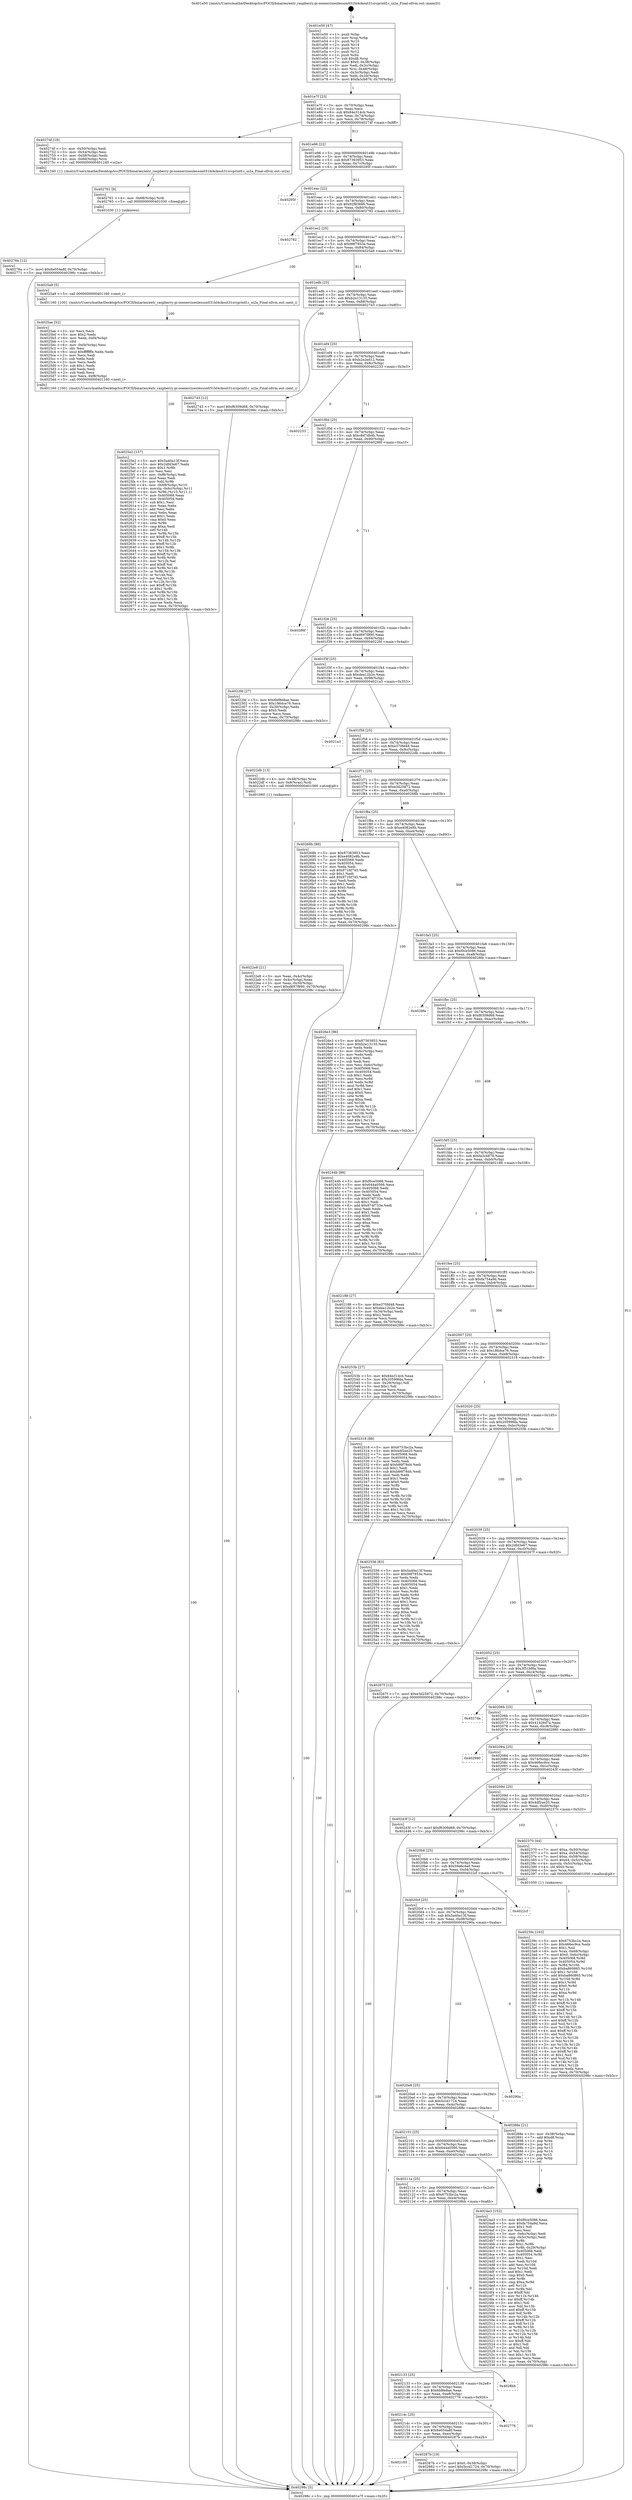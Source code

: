 digraph "0x401e50" {
  label = "0x401e50 (/mnt/c/Users/mathe/Desktop/tcc/POCII/binaries/extr_raspberry-pi-osexerciseslesson031bl4ckout31srcprintf.c_ui2a_Final-ollvm.out::main(0))"
  labelloc = "t"
  node[shape=record]

  Entry [label="",width=0.3,height=0.3,shape=circle,fillcolor=black,style=filled]
  "0x401e7f" [label="{
     0x401e7f [23]\l
     | [instrs]\l
     &nbsp;&nbsp;0x401e7f \<+3\>: mov -0x70(%rbp),%eax\l
     &nbsp;&nbsp;0x401e82 \<+2\>: mov %eax,%ecx\l
     &nbsp;&nbsp;0x401e84 \<+6\>: sub $0x84e314cb,%ecx\l
     &nbsp;&nbsp;0x401e8a \<+3\>: mov %eax,-0x74(%rbp)\l
     &nbsp;&nbsp;0x401e8d \<+3\>: mov %ecx,-0x78(%rbp)\l
     &nbsp;&nbsp;0x401e90 \<+6\>: je 000000000040274f \<main+0x8ff\>\l
  }"]
  "0x40274f" [label="{
     0x40274f [18]\l
     | [instrs]\l
     &nbsp;&nbsp;0x40274f \<+3\>: mov -0x50(%rbp),%edi\l
     &nbsp;&nbsp;0x402752 \<+3\>: mov -0x54(%rbp),%esi\l
     &nbsp;&nbsp;0x402755 \<+3\>: mov -0x58(%rbp),%edx\l
     &nbsp;&nbsp;0x402758 \<+4\>: mov -0x68(%rbp),%rcx\l
     &nbsp;&nbsp;0x40275c \<+5\>: call 0000000000401240 \<ui2a\>\l
     | [calls]\l
     &nbsp;&nbsp;0x401240 \{1\} (/mnt/c/Users/mathe/Desktop/tcc/POCII/binaries/extr_raspberry-pi-osexerciseslesson031bl4ckout31srcprintf.c_ui2a_Final-ollvm.out::ui2a)\l
  }"]
  "0x401e96" [label="{
     0x401e96 [22]\l
     | [instrs]\l
     &nbsp;&nbsp;0x401e96 \<+5\>: jmp 0000000000401e9b \<main+0x4b\>\l
     &nbsp;&nbsp;0x401e9b \<+3\>: mov -0x74(%rbp),%eax\l
     &nbsp;&nbsp;0x401e9e \<+5\>: sub $0x87363953,%eax\l
     &nbsp;&nbsp;0x401ea3 \<+3\>: mov %eax,-0x7c(%rbp)\l
     &nbsp;&nbsp;0x401ea6 \<+6\>: je 000000000040295f \<main+0xb0f\>\l
  }"]
  Exit [label="",width=0.3,height=0.3,shape=circle,fillcolor=black,style=filled,peripheries=2]
  "0x40295f" [label="{
     0x40295f\l
  }", style=dashed]
  "0x401eac" [label="{
     0x401eac [22]\l
     | [instrs]\l
     &nbsp;&nbsp;0x401eac \<+5\>: jmp 0000000000401eb1 \<main+0x61\>\l
     &nbsp;&nbsp;0x401eb1 \<+3\>: mov -0x74(%rbp),%eax\l
     &nbsp;&nbsp;0x401eb4 \<+5\>: sub $0x92f83666,%eax\l
     &nbsp;&nbsp;0x401eb9 \<+3\>: mov %eax,-0x80(%rbp)\l
     &nbsp;&nbsp;0x401ebc \<+6\>: je 0000000000402782 \<main+0x932\>\l
  }"]
  "0x402165" [label="{
     0x402165\l
  }", style=dashed]
  "0x402782" [label="{
     0x402782\l
  }", style=dashed]
  "0x401ec2" [label="{
     0x401ec2 [25]\l
     | [instrs]\l
     &nbsp;&nbsp;0x401ec2 \<+5\>: jmp 0000000000401ec7 \<main+0x77\>\l
     &nbsp;&nbsp;0x401ec7 \<+3\>: mov -0x74(%rbp),%eax\l
     &nbsp;&nbsp;0x401eca \<+5\>: sub $0x98f7853e,%eax\l
     &nbsp;&nbsp;0x401ecf \<+6\>: mov %eax,-0x84(%rbp)\l
     &nbsp;&nbsp;0x401ed5 \<+6\>: je 00000000004025a9 \<main+0x759\>\l
  }"]
  "0x40287b" [label="{
     0x40287b [19]\l
     | [instrs]\l
     &nbsp;&nbsp;0x40287b \<+7\>: movl $0x0,-0x38(%rbp)\l
     &nbsp;&nbsp;0x402882 \<+7\>: movl $0x5ccd1724,-0x70(%rbp)\l
     &nbsp;&nbsp;0x402889 \<+5\>: jmp 000000000040298c \<main+0xb3c\>\l
  }"]
  "0x4025a9" [label="{
     0x4025a9 [5]\l
     | [instrs]\l
     &nbsp;&nbsp;0x4025a9 \<+5\>: call 0000000000401160 \<next_i\>\l
     | [calls]\l
     &nbsp;&nbsp;0x401160 \{100\} (/mnt/c/Users/mathe/Desktop/tcc/POCII/binaries/extr_raspberry-pi-osexerciseslesson031bl4ckout31srcprintf.c_ui2a_Final-ollvm.out::next_i)\l
  }"]
  "0x401edb" [label="{
     0x401edb [25]\l
     | [instrs]\l
     &nbsp;&nbsp;0x401edb \<+5\>: jmp 0000000000401ee0 \<main+0x90\>\l
     &nbsp;&nbsp;0x401ee0 \<+3\>: mov -0x74(%rbp),%eax\l
     &nbsp;&nbsp;0x401ee3 \<+5\>: sub $0xb2e13135,%eax\l
     &nbsp;&nbsp;0x401ee8 \<+6\>: mov %eax,-0x88(%rbp)\l
     &nbsp;&nbsp;0x401eee \<+6\>: je 0000000000402743 \<main+0x8f3\>\l
  }"]
  "0x40214c" [label="{
     0x40214c [25]\l
     | [instrs]\l
     &nbsp;&nbsp;0x40214c \<+5\>: jmp 0000000000402151 \<main+0x301\>\l
     &nbsp;&nbsp;0x402151 \<+3\>: mov -0x74(%rbp),%eax\l
     &nbsp;&nbsp;0x402154 \<+5\>: sub $0x6e054a8f,%eax\l
     &nbsp;&nbsp;0x402159 \<+6\>: mov %eax,-0xec(%rbp)\l
     &nbsp;&nbsp;0x40215f \<+6\>: je 000000000040287b \<main+0xa2b\>\l
  }"]
  "0x402743" [label="{
     0x402743 [12]\l
     | [instrs]\l
     &nbsp;&nbsp;0x402743 \<+7\>: movl $0xf6309d68,-0x70(%rbp)\l
     &nbsp;&nbsp;0x40274a \<+5\>: jmp 000000000040298c \<main+0xb3c\>\l
  }"]
  "0x401ef4" [label="{
     0x401ef4 [25]\l
     | [instrs]\l
     &nbsp;&nbsp;0x401ef4 \<+5\>: jmp 0000000000401ef9 \<main+0xa9\>\l
     &nbsp;&nbsp;0x401ef9 \<+3\>: mov -0x74(%rbp),%eax\l
     &nbsp;&nbsp;0x401efc \<+5\>: sub $0xb2e2ed12,%eax\l
     &nbsp;&nbsp;0x401f01 \<+6\>: mov %eax,-0x8c(%rbp)\l
     &nbsp;&nbsp;0x401f07 \<+6\>: je 0000000000402233 \<main+0x3e3\>\l
  }"]
  "0x402776" [label="{
     0x402776\l
  }", style=dashed]
  "0x402233" [label="{
     0x402233\l
  }", style=dashed]
  "0x401f0d" [label="{
     0x401f0d [25]\l
     | [instrs]\l
     &nbsp;&nbsp;0x401f0d \<+5\>: jmp 0000000000401f12 \<main+0xc2\>\l
     &nbsp;&nbsp;0x401f12 \<+3\>: mov -0x74(%rbp),%eax\l
     &nbsp;&nbsp;0x401f15 \<+5\>: sub $0xc8d7db4b,%eax\l
     &nbsp;&nbsp;0x401f1a \<+6\>: mov %eax,-0x90(%rbp)\l
     &nbsp;&nbsp;0x401f20 \<+6\>: je 000000000040286f \<main+0xa1f\>\l
  }"]
  "0x402133" [label="{
     0x402133 [25]\l
     | [instrs]\l
     &nbsp;&nbsp;0x402133 \<+5\>: jmp 0000000000402138 \<main+0x2e8\>\l
     &nbsp;&nbsp;0x402138 \<+3\>: mov -0x74(%rbp),%eax\l
     &nbsp;&nbsp;0x40213b \<+5\>: sub $0x6bf8e8ae,%eax\l
     &nbsp;&nbsp;0x402140 \<+6\>: mov %eax,-0xe8(%rbp)\l
     &nbsp;&nbsp;0x402146 \<+6\>: je 0000000000402776 \<main+0x926\>\l
  }"]
  "0x40286f" [label="{
     0x40286f\l
  }", style=dashed]
  "0x401f26" [label="{
     0x401f26 [25]\l
     | [instrs]\l
     &nbsp;&nbsp;0x401f26 \<+5\>: jmp 0000000000401f2b \<main+0xdb\>\l
     &nbsp;&nbsp;0x401f2b \<+3\>: mov -0x74(%rbp),%eax\l
     &nbsp;&nbsp;0x401f2e \<+5\>: sub $0xd697f890,%eax\l
     &nbsp;&nbsp;0x401f33 \<+6\>: mov %eax,-0x94(%rbp)\l
     &nbsp;&nbsp;0x401f39 \<+6\>: je 00000000004022fd \<main+0x4ad\>\l
  }"]
  "0x4028bb" [label="{
     0x4028bb\l
  }", style=dashed]
  "0x4022fd" [label="{
     0x4022fd [27]\l
     | [instrs]\l
     &nbsp;&nbsp;0x4022fd \<+5\>: mov $0x6bf8e8ae,%eax\l
     &nbsp;&nbsp;0x402302 \<+5\>: mov $0x186dce76,%ecx\l
     &nbsp;&nbsp;0x402307 \<+3\>: mov -0x30(%rbp),%edx\l
     &nbsp;&nbsp;0x40230a \<+3\>: cmp $0x0,%edx\l
     &nbsp;&nbsp;0x40230d \<+3\>: cmove %ecx,%eax\l
     &nbsp;&nbsp;0x402310 \<+3\>: mov %eax,-0x70(%rbp)\l
     &nbsp;&nbsp;0x402313 \<+5\>: jmp 000000000040298c \<main+0xb3c\>\l
  }"]
  "0x401f3f" [label="{
     0x401f3f [25]\l
     | [instrs]\l
     &nbsp;&nbsp;0x401f3f \<+5\>: jmp 0000000000401f44 \<main+0xf4\>\l
     &nbsp;&nbsp;0x401f44 \<+3\>: mov -0x74(%rbp),%eax\l
     &nbsp;&nbsp;0x401f47 \<+5\>: sub $0xdea12b2e,%eax\l
     &nbsp;&nbsp;0x401f4c \<+6\>: mov %eax,-0x98(%rbp)\l
     &nbsp;&nbsp;0x401f52 \<+6\>: je 00000000004021a3 \<main+0x353\>\l
  }"]
  "0x40276a" [label="{
     0x40276a [12]\l
     | [instrs]\l
     &nbsp;&nbsp;0x40276a \<+7\>: movl $0x6e054a8f,-0x70(%rbp)\l
     &nbsp;&nbsp;0x402771 \<+5\>: jmp 000000000040298c \<main+0xb3c\>\l
  }"]
  "0x4021a3" [label="{
     0x4021a3\l
  }", style=dashed]
  "0x401f58" [label="{
     0x401f58 [25]\l
     | [instrs]\l
     &nbsp;&nbsp;0x401f58 \<+5\>: jmp 0000000000401f5d \<main+0x10d\>\l
     &nbsp;&nbsp;0x401f5d \<+3\>: mov -0x74(%rbp),%eax\l
     &nbsp;&nbsp;0x401f60 \<+5\>: sub $0xe370fd48,%eax\l
     &nbsp;&nbsp;0x401f65 \<+6\>: mov %eax,-0x9c(%rbp)\l
     &nbsp;&nbsp;0x401f6b \<+6\>: je 00000000004022db \<main+0x48b\>\l
  }"]
  "0x402761" [label="{
     0x402761 [9]\l
     | [instrs]\l
     &nbsp;&nbsp;0x402761 \<+4\>: mov -0x68(%rbp),%rdi\l
     &nbsp;&nbsp;0x402765 \<+5\>: call 0000000000401030 \<free@plt\>\l
     | [calls]\l
     &nbsp;&nbsp;0x401030 \{1\} (unknown)\l
  }"]
  "0x4022db" [label="{
     0x4022db [13]\l
     | [instrs]\l
     &nbsp;&nbsp;0x4022db \<+4\>: mov -0x48(%rbp),%rax\l
     &nbsp;&nbsp;0x4022df \<+4\>: mov 0x8(%rax),%rdi\l
     &nbsp;&nbsp;0x4022e3 \<+5\>: call 0000000000401060 \<atoi@plt\>\l
     | [calls]\l
     &nbsp;&nbsp;0x401060 \{1\} (unknown)\l
  }"]
  "0x401f71" [label="{
     0x401f71 [25]\l
     | [instrs]\l
     &nbsp;&nbsp;0x401f71 \<+5\>: jmp 0000000000401f76 \<main+0x126\>\l
     &nbsp;&nbsp;0x401f76 \<+3\>: mov -0x74(%rbp),%eax\l
     &nbsp;&nbsp;0x401f79 \<+5\>: sub $0xe3d25872,%eax\l
     &nbsp;&nbsp;0x401f7e \<+6\>: mov %eax,-0xa0(%rbp)\l
     &nbsp;&nbsp;0x401f84 \<+6\>: je 000000000040268b \<main+0x83b\>\l
  }"]
  "0x4025e2" [label="{
     0x4025e2 [157]\l
     | [instrs]\l
     &nbsp;&nbsp;0x4025e2 \<+5\>: mov $0x5a40a13f,%ecx\l
     &nbsp;&nbsp;0x4025e7 \<+5\>: mov $0x2dfd3e67,%edx\l
     &nbsp;&nbsp;0x4025ec \<+3\>: mov $0x1,%r8b\l
     &nbsp;&nbsp;0x4025ef \<+2\>: xor %esi,%esi\l
     &nbsp;&nbsp;0x4025f1 \<+6\>: mov -0xf8(%rbp),%edi\l
     &nbsp;&nbsp;0x4025f7 \<+3\>: imul %eax,%edi\l
     &nbsp;&nbsp;0x4025fa \<+3\>: mov %dil,%r9b\l
     &nbsp;&nbsp;0x4025fd \<+4\>: mov -0x68(%rbp),%r10\l
     &nbsp;&nbsp;0x402601 \<+4\>: movslq -0x6c(%rbp),%r11\l
     &nbsp;&nbsp;0x402605 \<+4\>: mov %r9b,(%r10,%r11,1)\l
     &nbsp;&nbsp;0x402609 \<+7\>: mov 0x405068,%eax\l
     &nbsp;&nbsp;0x402610 \<+7\>: mov 0x405054,%edi\l
     &nbsp;&nbsp;0x402617 \<+3\>: sub $0x1,%esi\l
     &nbsp;&nbsp;0x40261a \<+2\>: mov %eax,%ebx\l
     &nbsp;&nbsp;0x40261c \<+2\>: add %esi,%ebx\l
     &nbsp;&nbsp;0x40261e \<+3\>: imul %ebx,%eax\l
     &nbsp;&nbsp;0x402621 \<+3\>: and $0x1,%eax\l
     &nbsp;&nbsp;0x402624 \<+3\>: cmp $0x0,%eax\l
     &nbsp;&nbsp;0x402627 \<+4\>: sete %r9b\l
     &nbsp;&nbsp;0x40262b \<+3\>: cmp $0xa,%edi\l
     &nbsp;&nbsp;0x40262e \<+4\>: setl %r14b\l
     &nbsp;&nbsp;0x402632 \<+3\>: mov %r9b,%r15b\l
     &nbsp;&nbsp;0x402635 \<+4\>: xor $0xff,%r15b\l
     &nbsp;&nbsp;0x402639 \<+3\>: mov %r14b,%r12b\l
     &nbsp;&nbsp;0x40263c \<+4\>: xor $0xff,%r12b\l
     &nbsp;&nbsp;0x402640 \<+4\>: xor $0x1,%r8b\l
     &nbsp;&nbsp;0x402644 \<+3\>: mov %r15b,%r13b\l
     &nbsp;&nbsp;0x402647 \<+4\>: and $0xff,%r13b\l
     &nbsp;&nbsp;0x40264b \<+3\>: and %r8b,%r9b\l
     &nbsp;&nbsp;0x40264e \<+3\>: mov %r12b,%al\l
     &nbsp;&nbsp;0x402651 \<+2\>: and $0xff,%al\l
     &nbsp;&nbsp;0x402653 \<+3\>: and %r8b,%r14b\l
     &nbsp;&nbsp;0x402656 \<+3\>: or %r9b,%r13b\l
     &nbsp;&nbsp;0x402659 \<+3\>: or %r14b,%al\l
     &nbsp;&nbsp;0x40265c \<+3\>: xor %al,%r13b\l
     &nbsp;&nbsp;0x40265f \<+3\>: or %r12b,%r15b\l
     &nbsp;&nbsp;0x402662 \<+4\>: xor $0xff,%r15b\l
     &nbsp;&nbsp;0x402666 \<+4\>: or $0x1,%r8b\l
     &nbsp;&nbsp;0x40266a \<+3\>: and %r8b,%r15b\l
     &nbsp;&nbsp;0x40266d \<+3\>: or %r15b,%r13b\l
     &nbsp;&nbsp;0x402670 \<+4\>: test $0x1,%r13b\l
     &nbsp;&nbsp;0x402674 \<+3\>: cmovne %edx,%ecx\l
     &nbsp;&nbsp;0x402677 \<+3\>: mov %ecx,-0x70(%rbp)\l
     &nbsp;&nbsp;0x40267a \<+5\>: jmp 000000000040298c \<main+0xb3c\>\l
  }"]
  "0x40268b" [label="{
     0x40268b [88]\l
     | [instrs]\l
     &nbsp;&nbsp;0x40268b \<+5\>: mov $0x87363953,%eax\l
     &nbsp;&nbsp;0x402690 \<+5\>: mov $0xe4082e8b,%ecx\l
     &nbsp;&nbsp;0x402695 \<+7\>: mov 0x405068,%edx\l
     &nbsp;&nbsp;0x40269c \<+7\>: mov 0x405054,%esi\l
     &nbsp;&nbsp;0x4026a3 \<+2\>: mov %edx,%edi\l
     &nbsp;&nbsp;0x4026a5 \<+6\>: sub $0x971fd745,%edi\l
     &nbsp;&nbsp;0x4026ab \<+3\>: sub $0x1,%edi\l
     &nbsp;&nbsp;0x4026ae \<+6\>: add $0x971fd745,%edi\l
     &nbsp;&nbsp;0x4026b4 \<+3\>: imul %edi,%edx\l
     &nbsp;&nbsp;0x4026b7 \<+3\>: and $0x1,%edx\l
     &nbsp;&nbsp;0x4026ba \<+3\>: cmp $0x0,%edx\l
     &nbsp;&nbsp;0x4026bd \<+4\>: sete %r8b\l
     &nbsp;&nbsp;0x4026c1 \<+3\>: cmp $0xa,%esi\l
     &nbsp;&nbsp;0x4026c4 \<+4\>: setl %r9b\l
     &nbsp;&nbsp;0x4026c8 \<+3\>: mov %r8b,%r10b\l
     &nbsp;&nbsp;0x4026cb \<+3\>: and %r9b,%r10b\l
     &nbsp;&nbsp;0x4026ce \<+3\>: xor %r9b,%r8b\l
     &nbsp;&nbsp;0x4026d1 \<+3\>: or %r8b,%r10b\l
     &nbsp;&nbsp;0x4026d4 \<+4\>: test $0x1,%r10b\l
     &nbsp;&nbsp;0x4026d8 \<+3\>: cmovne %ecx,%eax\l
     &nbsp;&nbsp;0x4026db \<+3\>: mov %eax,-0x70(%rbp)\l
     &nbsp;&nbsp;0x4026de \<+5\>: jmp 000000000040298c \<main+0xb3c\>\l
  }"]
  "0x401f8a" [label="{
     0x401f8a [25]\l
     | [instrs]\l
     &nbsp;&nbsp;0x401f8a \<+5\>: jmp 0000000000401f8f \<main+0x13f\>\l
     &nbsp;&nbsp;0x401f8f \<+3\>: mov -0x74(%rbp),%eax\l
     &nbsp;&nbsp;0x401f92 \<+5\>: sub $0xe4082e8b,%eax\l
     &nbsp;&nbsp;0x401f97 \<+6\>: mov %eax,-0xa4(%rbp)\l
     &nbsp;&nbsp;0x401f9d \<+6\>: je 00000000004026e3 \<main+0x893\>\l
  }"]
  "0x4025ae" [label="{
     0x4025ae [52]\l
     | [instrs]\l
     &nbsp;&nbsp;0x4025ae \<+2\>: xor %ecx,%ecx\l
     &nbsp;&nbsp;0x4025b0 \<+5\>: mov $0x2,%edx\l
     &nbsp;&nbsp;0x4025b5 \<+6\>: mov %edx,-0xf4(%rbp)\l
     &nbsp;&nbsp;0x4025bb \<+1\>: cltd\l
     &nbsp;&nbsp;0x4025bc \<+6\>: mov -0xf4(%rbp),%esi\l
     &nbsp;&nbsp;0x4025c2 \<+2\>: idiv %esi\l
     &nbsp;&nbsp;0x4025c4 \<+6\>: imul $0xfffffffe,%edx,%edx\l
     &nbsp;&nbsp;0x4025ca \<+2\>: mov %ecx,%edi\l
     &nbsp;&nbsp;0x4025cc \<+2\>: sub %edx,%edi\l
     &nbsp;&nbsp;0x4025ce \<+2\>: mov %ecx,%edx\l
     &nbsp;&nbsp;0x4025d0 \<+3\>: sub $0x1,%edx\l
     &nbsp;&nbsp;0x4025d3 \<+2\>: add %edx,%edi\l
     &nbsp;&nbsp;0x4025d5 \<+2\>: sub %edi,%ecx\l
     &nbsp;&nbsp;0x4025d7 \<+6\>: mov %ecx,-0xf8(%rbp)\l
     &nbsp;&nbsp;0x4025dd \<+5\>: call 0000000000401160 \<next_i\>\l
     | [calls]\l
     &nbsp;&nbsp;0x401160 \{100\} (/mnt/c/Users/mathe/Desktop/tcc/POCII/binaries/extr_raspberry-pi-osexerciseslesson031bl4ckout31srcprintf.c_ui2a_Final-ollvm.out::next_i)\l
  }"]
  "0x4026e3" [label="{
     0x4026e3 [96]\l
     | [instrs]\l
     &nbsp;&nbsp;0x4026e3 \<+5\>: mov $0x87363953,%eax\l
     &nbsp;&nbsp;0x4026e8 \<+5\>: mov $0xb2e13135,%ecx\l
     &nbsp;&nbsp;0x4026ed \<+2\>: xor %edx,%edx\l
     &nbsp;&nbsp;0x4026ef \<+3\>: mov -0x6c(%rbp),%esi\l
     &nbsp;&nbsp;0x4026f2 \<+2\>: mov %edx,%edi\l
     &nbsp;&nbsp;0x4026f4 \<+3\>: sub $0x1,%edi\l
     &nbsp;&nbsp;0x4026f7 \<+2\>: sub %edi,%esi\l
     &nbsp;&nbsp;0x4026f9 \<+3\>: mov %esi,-0x6c(%rbp)\l
     &nbsp;&nbsp;0x4026fc \<+7\>: mov 0x405068,%esi\l
     &nbsp;&nbsp;0x402703 \<+7\>: mov 0x405054,%edi\l
     &nbsp;&nbsp;0x40270a \<+3\>: sub $0x1,%edx\l
     &nbsp;&nbsp;0x40270d \<+3\>: mov %esi,%r8d\l
     &nbsp;&nbsp;0x402710 \<+3\>: add %edx,%r8d\l
     &nbsp;&nbsp;0x402713 \<+4\>: imul %r8d,%esi\l
     &nbsp;&nbsp;0x402717 \<+3\>: and $0x1,%esi\l
     &nbsp;&nbsp;0x40271a \<+3\>: cmp $0x0,%esi\l
     &nbsp;&nbsp;0x40271d \<+4\>: sete %r9b\l
     &nbsp;&nbsp;0x402721 \<+3\>: cmp $0xa,%edi\l
     &nbsp;&nbsp;0x402724 \<+4\>: setl %r10b\l
     &nbsp;&nbsp;0x402728 \<+3\>: mov %r9b,%r11b\l
     &nbsp;&nbsp;0x40272b \<+3\>: and %r10b,%r11b\l
     &nbsp;&nbsp;0x40272e \<+3\>: xor %r10b,%r9b\l
     &nbsp;&nbsp;0x402731 \<+3\>: or %r9b,%r11b\l
     &nbsp;&nbsp;0x402734 \<+4\>: test $0x1,%r11b\l
     &nbsp;&nbsp;0x402738 \<+3\>: cmovne %ecx,%eax\l
     &nbsp;&nbsp;0x40273b \<+3\>: mov %eax,-0x70(%rbp)\l
     &nbsp;&nbsp;0x40273e \<+5\>: jmp 000000000040298c \<main+0xb3c\>\l
  }"]
  "0x401fa3" [label="{
     0x401fa3 [25]\l
     | [instrs]\l
     &nbsp;&nbsp;0x401fa3 \<+5\>: jmp 0000000000401fa8 \<main+0x158\>\l
     &nbsp;&nbsp;0x401fa8 \<+3\>: mov -0x74(%rbp),%eax\l
     &nbsp;&nbsp;0x401fab \<+5\>: sub $0xf0ce5086,%eax\l
     &nbsp;&nbsp;0x401fb0 \<+6\>: mov %eax,-0xa8(%rbp)\l
     &nbsp;&nbsp;0x401fb6 \<+6\>: je 00000000004028fe \<main+0xaae\>\l
  }"]
  "0x40211a" [label="{
     0x40211a [25]\l
     | [instrs]\l
     &nbsp;&nbsp;0x40211a \<+5\>: jmp 000000000040211f \<main+0x2cf\>\l
     &nbsp;&nbsp;0x40211f \<+3\>: mov -0x74(%rbp),%eax\l
     &nbsp;&nbsp;0x402122 \<+5\>: sub $0x6753bc2a,%eax\l
     &nbsp;&nbsp;0x402127 \<+6\>: mov %eax,-0xe4(%rbp)\l
     &nbsp;&nbsp;0x40212d \<+6\>: je 00000000004028bb \<main+0xa6b\>\l
  }"]
  "0x4028fe" [label="{
     0x4028fe\l
  }", style=dashed]
  "0x401fbc" [label="{
     0x401fbc [25]\l
     | [instrs]\l
     &nbsp;&nbsp;0x401fbc \<+5\>: jmp 0000000000401fc1 \<main+0x171\>\l
     &nbsp;&nbsp;0x401fc1 \<+3\>: mov -0x74(%rbp),%eax\l
     &nbsp;&nbsp;0x401fc4 \<+5\>: sub $0xf6309d68,%eax\l
     &nbsp;&nbsp;0x401fc9 \<+6\>: mov %eax,-0xac(%rbp)\l
     &nbsp;&nbsp;0x401fcf \<+6\>: je 000000000040244b \<main+0x5fb\>\l
  }"]
  "0x4024a3" [label="{
     0x4024a3 [152]\l
     | [instrs]\l
     &nbsp;&nbsp;0x4024a3 \<+5\>: mov $0xf0ce5086,%eax\l
     &nbsp;&nbsp;0x4024a8 \<+5\>: mov $0xfa754a9d,%ecx\l
     &nbsp;&nbsp;0x4024ad \<+2\>: mov $0x1,%dl\l
     &nbsp;&nbsp;0x4024af \<+2\>: xor %esi,%esi\l
     &nbsp;&nbsp;0x4024b1 \<+3\>: mov -0x6c(%rbp),%edi\l
     &nbsp;&nbsp;0x4024b4 \<+3\>: cmp -0x5c(%rbp),%edi\l
     &nbsp;&nbsp;0x4024b7 \<+4\>: setl %r8b\l
     &nbsp;&nbsp;0x4024bb \<+4\>: and $0x1,%r8b\l
     &nbsp;&nbsp;0x4024bf \<+4\>: mov %r8b,-0x29(%rbp)\l
     &nbsp;&nbsp;0x4024c3 \<+7\>: mov 0x405068,%edi\l
     &nbsp;&nbsp;0x4024ca \<+8\>: mov 0x405054,%r9d\l
     &nbsp;&nbsp;0x4024d2 \<+3\>: sub $0x1,%esi\l
     &nbsp;&nbsp;0x4024d5 \<+3\>: mov %edi,%r10d\l
     &nbsp;&nbsp;0x4024d8 \<+3\>: add %esi,%r10d\l
     &nbsp;&nbsp;0x4024db \<+4\>: imul %r10d,%edi\l
     &nbsp;&nbsp;0x4024df \<+3\>: and $0x1,%edi\l
     &nbsp;&nbsp;0x4024e2 \<+3\>: cmp $0x0,%edi\l
     &nbsp;&nbsp;0x4024e5 \<+4\>: sete %r8b\l
     &nbsp;&nbsp;0x4024e9 \<+4\>: cmp $0xa,%r9d\l
     &nbsp;&nbsp;0x4024ed \<+4\>: setl %r11b\l
     &nbsp;&nbsp;0x4024f1 \<+3\>: mov %r8b,%bl\l
     &nbsp;&nbsp;0x4024f4 \<+3\>: xor $0xff,%bl\l
     &nbsp;&nbsp;0x4024f7 \<+3\>: mov %r11b,%r14b\l
     &nbsp;&nbsp;0x4024fa \<+4\>: xor $0xff,%r14b\l
     &nbsp;&nbsp;0x4024fe \<+3\>: xor $0x1,%dl\l
     &nbsp;&nbsp;0x402501 \<+3\>: mov %bl,%r15b\l
     &nbsp;&nbsp;0x402504 \<+4\>: and $0xff,%r15b\l
     &nbsp;&nbsp;0x402508 \<+3\>: and %dl,%r8b\l
     &nbsp;&nbsp;0x40250b \<+3\>: mov %r14b,%r12b\l
     &nbsp;&nbsp;0x40250e \<+4\>: and $0xff,%r12b\l
     &nbsp;&nbsp;0x402512 \<+3\>: and %dl,%r11b\l
     &nbsp;&nbsp;0x402515 \<+3\>: or %r8b,%r15b\l
     &nbsp;&nbsp;0x402518 \<+3\>: or %r11b,%r12b\l
     &nbsp;&nbsp;0x40251b \<+3\>: xor %r12b,%r15b\l
     &nbsp;&nbsp;0x40251e \<+3\>: or %r14b,%bl\l
     &nbsp;&nbsp;0x402521 \<+3\>: xor $0xff,%bl\l
     &nbsp;&nbsp;0x402524 \<+3\>: or $0x1,%dl\l
     &nbsp;&nbsp;0x402527 \<+2\>: and %dl,%bl\l
     &nbsp;&nbsp;0x402529 \<+3\>: or %bl,%r15b\l
     &nbsp;&nbsp;0x40252c \<+4\>: test $0x1,%r15b\l
     &nbsp;&nbsp;0x402530 \<+3\>: cmovne %ecx,%eax\l
     &nbsp;&nbsp;0x402533 \<+3\>: mov %eax,-0x70(%rbp)\l
     &nbsp;&nbsp;0x402536 \<+5\>: jmp 000000000040298c \<main+0xb3c\>\l
  }"]
  "0x40244b" [label="{
     0x40244b [88]\l
     | [instrs]\l
     &nbsp;&nbsp;0x40244b \<+5\>: mov $0xf0ce5086,%eax\l
     &nbsp;&nbsp;0x402450 \<+5\>: mov $0x644a0566,%ecx\l
     &nbsp;&nbsp;0x402455 \<+7\>: mov 0x405068,%edx\l
     &nbsp;&nbsp;0x40245c \<+7\>: mov 0x405054,%esi\l
     &nbsp;&nbsp;0x402463 \<+2\>: mov %edx,%edi\l
     &nbsp;&nbsp;0x402465 \<+6\>: sub $0x974f733e,%edi\l
     &nbsp;&nbsp;0x40246b \<+3\>: sub $0x1,%edi\l
     &nbsp;&nbsp;0x40246e \<+6\>: add $0x974f733e,%edi\l
     &nbsp;&nbsp;0x402474 \<+3\>: imul %edi,%edx\l
     &nbsp;&nbsp;0x402477 \<+3\>: and $0x1,%edx\l
     &nbsp;&nbsp;0x40247a \<+3\>: cmp $0x0,%edx\l
     &nbsp;&nbsp;0x40247d \<+4\>: sete %r8b\l
     &nbsp;&nbsp;0x402481 \<+3\>: cmp $0xa,%esi\l
     &nbsp;&nbsp;0x402484 \<+4\>: setl %r9b\l
     &nbsp;&nbsp;0x402488 \<+3\>: mov %r8b,%r10b\l
     &nbsp;&nbsp;0x40248b \<+3\>: and %r9b,%r10b\l
     &nbsp;&nbsp;0x40248e \<+3\>: xor %r9b,%r8b\l
     &nbsp;&nbsp;0x402491 \<+3\>: or %r8b,%r10b\l
     &nbsp;&nbsp;0x402494 \<+4\>: test $0x1,%r10b\l
     &nbsp;&nbsp;0x402498 \<+3\>: cmovne %ecx,%eax\l
     &nbsp;&nbsp;0x40249b \<+3\>: mov %eax,-0x70(%rbp)\l
     &nbsp;&nbsp;0x40249e \<+5\>: jmp 000000000040298c \<main+0xb3c\>\l
  }"]
  "0x401fd5" [label="{
     0x401fd5 [25]\l
     | [instrs]\l
     &nbsp;&nbsp;0x401fd5 \<+5\>: jmp 0000000000401fda \<main+0x18a\>\l
     &nbsp;&nbsp;0x401fda \<+3\>: mov -0x74(%rbp),%eax\l
     &nbsp;&nbsp;0x401fdd \<+5\>: sub $0xfa3cb876,%eax\l
     &nbsp;&nbsp;0x401fe2 \<+6\>: mov %eax,-0xb0(%rbp)\l
     &nbsp;&nbsp;0x401fe8 \<+6\>: je 0000000000402188 \<main+0x338\>\l
  }"]
  "0x402101" [label="{
     0x402101 [25]\l
     | [instrs]\l
     &nbsp;&nbsp;0x402101 \<+5\>: jmp 0000000000402106 \<main+0x2b6\>\l
     &nbsp;&nbsp;0x402106 \<+3\>: mov -0x74(%rbp),%eax\l
     &nbsp;&nbsp;0x402109 \<+5\>: sub $0x644a0566,%eax\l
     &nbsp;&nbsp;0x40210e \<+6\>: mov %eax,-0xe0(%rbp)\l
     &nbsp;&nbsp;0x402114 \<+6\>: je 00000000004024a3 \<main+0x653\>\l
  }"]
  "0x402188" [label="{
     0x402188 [27]\l
     | [instrs]\l
     &nbsp;&nbsp;0x402188 \<+5\>: mov $0xe370fd48,%eax\l
     &nbsp;&nbsp;0x40218d \<+5\>: mov $0xdea12b2e,%ecx\l
     &nbsp;&nbsp;0x402192 \<+3\>: mov -0x34(%rbp),%edx\l
     &nbsp;&nbsp;0x402195 \<+3\>: cmp $0x2,%edx\l
     &nbsp;&nbsp;0x402198 \<+3\>: cmovne %ecx,%eax\l
     &nbsp;&nbsp;0x40219b \<+3\>: mov %eax,-0x70(%rbp)\l
     &nbsp;&nbsp;0x40219e \<+5\>: jmp 000000000040298c \<main+0xb3c\>\l
  }"]
  "0x401fee" [label="{
     0x401fee [25]\l
     | [instrs]\l
     &nbsp;&nbsp;0x401fee \<+5\>: jmp 0000000000401ff3 \<main+0x1a3\>\l
     &nbsp;&nbsp;0x401ff3 \<+3\>: mov -0x74(%rbp),%eax\l
     &nbsp;&nbsp;0x401ff6 \<+5\>: sub $0xfa754a9d,%eax\l
     &nbsp;&nbsp;0x401ffb \<+6\>: mov %eax,-0xb4(%rbp)\l
     &nbsp;&nbsp;0x402001 \<+6\>: je 000000000040253b \<main+0x6eb\>\l
  }"]
  "0x40298c" [label="{
     0x40298c [5]\l
     | [instrs]\l
     &nbsp;&nbsp;0x40298c \<+5\>: jmp 0000000000401e7f \<main+0x2f\>\l
  }"]
  "0x401e50" [label="{
     0x401e50 [47]\l
     | [instrs]\l
     &nbsp;&nbsp;0x401e50 \<+1\>: push %rbp\l
     &nbsp;&nbsp;0x401e51 \<+3\>: mov %rsp,%rbp\l
     &nbsp;&nbsp;0x401e54 \<+2\>: push %r15\l
     &nbsp;&nbsp;0x401e56 \<+2\>: push %r14\l
     &nbsp;&nbsp;0x401e58 \<+2\>: push %r13\l
     &nbsp;&nbsp;0x401e5a \<+2\>: push %r12\l
     &nbsp;&nbsp;0x401e5c \<+1\>: push %rbx\l
     &nbsp;&nbsp;0x401e5d \<+7\>: sub $0xd8,%rsp\l
     &nbsp;&nbsp;0x401e64 \<+7\>: movl $0x0,-0x38(%rbp)\l
     &nbsp;&nbsp;0x401e6b \<+3\>: mov %edi,-0x3c(%rbp)\l
     &nbsp;&nbsp;0x401e6e \<+4\>: mov %rsi,-0x48(%rbp)\l
     &nbsp;&nbsp;0x401e72 \<+3\>: mov -0x3c(%rbp),%edi\l
     &nbsp;&nbsp;0x401e75 \<+3\>: mov %edi,-0x34(%rbp)\l
     &nbsp;&nbsp;0x401e78 \<+7\>: movl $0xfa3cb876,-0x70(%rbp)\l
  }"]
  "0x4022e8" [label="{
     0x4022e8 [21]\l
     | [instrs]\l
     &nbsp;&nbsp;0x4022e8 \<+3\>: mov %eax,-0x4c(%rbp)\l
     &nbsp;&nbsp;0x4022eb \<+3\>: mov -0x4c(%rbp),%eax\l
     &nbsp;&nbsp;0x4022ee \<+3\>: mov %eax,-0x30(%rbp)\l
     &nbsp;&nbsp;0x4022f1 \<+7\>: movl $0xd697f890,-0x70(%rbp)\l
     &nbsp;&nbsp;0x4022f8 \<+5\>: jmp 000000000040298c \<main+0xb3c\>\l
  }"]
  "0x40288e" [label="{
     0x40288e [21]\l
     | [instrs]\l
     &nbsp;&nbsp;0x40288e \<+3\>: mov -0x38(%rbp),%eax\l
     &nbsp;&nbsp;0x402891 \<+7\>: add $0xd8,%rsp\l
     &nbsp;&nbsp;0x402898 \<+1\>: pop %rbx\l
     &nbsp;&nbsp;0x402899 \<+2\>: pop %r12\l
     &nbsp;&nbsp;0x40289b \<+2\>: pop %r13\l
     &nbsp;&nbsp;0x40289d \<+2\>: pop %r14\l
     &nbsp;&nbsp;0x40289f \<+2\>: pop %r15\l
     &nbsp;&nbsp;0x4028a1 \<+1\>: pop %rbp\l
     &nbsp;&nbsp;0x4028a2 \<+1\>: ret\l
  }"]
  "0x40253b" [label="{
     0x40253b [27]\l
     | [instrs]\l
     &nbsp;&nbsp;0x40253b \<+5\>: mov $0x84e314cb,%eax\l
     &nbsp;&nbsp;0x402540 \<+5\>: mov $0x20599fda,%ecx\l
     &nbsp;&nbsp;0x402545 \<+3\>: mov -0x29(%rbp),%dl\l
     &nbsp;&nbsp;0x402548 \<+3\>: test $0x1,%dl\l
     &nbsp;&nbsp;0x40254b \<+3\>: cmovne %ecx,%eax\l
     &nbsp;&nbsp;0x40254e \<+3\>: mov %eax,-0x70(%rbp)\l
     &nbsp;&nbsp;0x402551 \<+5\>: jmp 000000000040298c \<main+0xb3c\>\l
  }"]
  "0x402007" [label="{
     0x402007 [25]\l
     | [instrs]\l
     &nbsp;&nbsp;0x402007 \<+5\>: jmp 000000000040200c \<main+0x1bc\>\l
     &nbsp;&nbsp;0x40200c \<+3\>: mov -0x74(%rbp),%eax\l
     &nbsp;&nbsp;0x40200f \<+5\>: sub $0x186dce76,%eax\l
     &nbsp;&nbsp;0x402014 \<+6\>: mov %eax,-0xb8(%rbp)\l
     &nbsp;&nbsp;0x40201a \<+6\>: je 0000000000402318 \<main+0x4c8\>\l
  }"]
  "0x4020e8" [label="{
     0x4020e8 [25]\l
     | [instrs]\l
     &nbsp;&nbsp;0x4020e8 \<+5\>: jmp 00000000004020ed \<main+0x29d\>\l
     &nbsp;&nbsp;0x4020ed \<+3\>: mov -0x74(%rbp),%eax\l
     &nbsp;&nbsp;0x4020f0 \<+5\>: sub $0x5ccd1724,%eax\l
     &nbsp;&nbsp;0x4020f5 \<+6\>: mov %eax,-0xdc(%rbp)\l
     &nbsp;&nbsp;0x4020fb \<+6\>: je 000000000040288e \<main+0xa3e\>\l
  }"]
  "0x402318" [label="{
     0x402318 [88]\l
     | [instrs]\l
     &nbsp;&nbsp;0x402318 \<+5\>: mov $0x6753bc2a,%eax\l
     &nbsp;&nbsp;0x40231d \<+5\>: mov $0x4df2ae20,%ecx\l
     &nbsp;&nbsp;0x402322 \<+7\>: mov 0x405068,%edx\l
     &nbsp;&nbsp;0x402329 \<+7\>: mov 0x405054,%esi\l
     &nbsp;&nbsp;0x402330 \<+2\>: mov %edx,%edi\l
     &nbsp;&nbsp;0x402332 \<+6\>: add $0xb86f78d4,%edi\l
     &nbsp;&nbsp;0x402338 \<+3\>: sub $0x1,%edi\l
     &nbsp;&nbsp;0x40233b \<+6\>: sub $0xb86f78d4,%edi\l
     &nbsp;&nbsp;0x402341 \<+3\>: imul %edi,%edx\l
     &nbsp;&nbsp;0x402344 \<+3\>: and $0x1,%edx\l
     &nbsp;&nbsp;0x402347 \<+3\>: cmp $0x0,%edx\l
     &nbsp;&nbsp;0x40234a \<+4\>: sete %r8b\l
     &nbsp;&nbsp;0x40234e \<+3\>: cmp $0xa,%esi\l
     &nbsp;&nbsp;0x402351 \<+4\>: setl %r9b\l
     &nbsp;&nbsp;0x402355 \<+3\>: mov %r8b,%r10b\l
     &nbsp;&nbsp;0x402358 \<+3\>: and %r9b,%r10b\l
     &nbsp;&nbsp;0x40235b \<+3\>: xor %r9b,%r8b\l
     &nbsp;&nbsp;0x40235e \<+3\>: or %r8b,%r10b\l
     &nbsp;&nbsp;0x402361 \<+4\>: test $0x1,%r10b\l
     &nbsp;&nbsp;0x402365 \<+3\>: cmovne %ecx,%eax\l
     &nbsp;&nbsp;0x402368 \<+3\>: mov %eax,-0x70(%rbp)\l
     &nbsp;&nbsp;0x40236b \<+5\>: jmp 000000000040298c \<main+0xb3c\>\l
  }"]
  "0x402020" [label="{
     0x402020 [25]\l
     | [instrs]\l
     &nbsp;&nbsp;0x402020 \<+5\>: jmp 0000000000402025 \<main+0x1d5\>\l
     &nbsp;&nbsp;0x402025 \<+3\>: mov -0x74(%rbp),%eax\l
     &nbsp;&nbsp;0x402028 \<+5\>: sub $0x20599fda,%eax\l
     &nbsp;&nbsp;0x40202d \<+6\>: mov %eax,-0xbc(%rbp)\l
     &nbsp;&nbsp;0x402033 \<+6\>: je 0000000000402556 \<main+0x706\>\l
  }"]
  "0x40290a" [label="{
     0x40290a\l
  }", style=dashed]
  "0x402556" [label="{
     0x402556 [83]\l
     | [instrs]\l
     &nbsp;&nbsp;0x402556 \<+5\>: mov $0x5a40a13f,%eax\l
     &nbsp;&nbsp;0x40255b \<+5\>: mov $0x98f7853e,%ecx\l
     &nbsp;&nbsp;0x402560 \<+2\>: xor %edx,%edx\l
     &nbsp;&nbsp;0x402562 \<+7\>: mov 0x405068,%esi\l
     &nbsp;&nbsp;0x402569 \<+7\>: mov 0x405054,%edi\l
     &nbsp;&nbsp;0x402570 \<+3\>: sub $0x1,%edx\l
     &nbsp;&nbsp;0x402573 \<+3\>: mov %esi,%r8d\l
     &nbsp;&nbsp;0x402576 \<+3\>: add %edx,%r8d\l
     &nbsp;&nbsp;0x402579 \<+4\>: imul %r8d,%esi\l
     &nbsp;&nbsp;0x40257d \<+3\>: and $0x1,%esi\l
     &nbsp;&nbsp;0x402580 \<+3\>: cmp $0x0,%esi\l
     &nbsp;&nbsp;0x402583 \<+4\>: sete %r9b\l
     &nbsp;&nbsp;0x402587 \<+3\>: cmp $0xa,%edi\l
     &nbsp;&nbsp;0x40258a \<+4\>: setl %r10b\l
     &nbsp;&nbsp;0x40258e \<+3\>: mov %r9b,%r11b\l
     &nbsp;&nbsp;0x402591 \<+3\>: and %r10b,%r11b\l
     &nbsp;&nbsp;0x402594 \<+3\>: xor %r10b,%r9b\l
     &nbsp;&nbsp;0x402597 \<+3\>: or %r9b,%r11b\l
     &nbsp;&nbsp;0x40259a \<+4\>: test $0x1,%r11b\l
     &nbsp;&nbsp;0x40259e \<+3\>: cmovne %ecx,%eax\l
     &nbsp;&nbsp;0x4025a1 \<+3\>: mov %eax,-0x70(%rbp)\l
     &nbsp;&nbsp;0x4025a4 \<+5\>: jmp 000000000040298c \<main+0xb3c\>\l
  }"]
  "0x402039" [label="{
     0x402039 [25]\l
     | [instrs]\l
     &nbsp;&nbsp;0x402039 \<+5\>: jmp 000000000040203e \<main+0x1ee\>\l
     &nbsp;&nbsp;0x40203e \<+3\>: mov -0x74(%rbp),%eax\l
     &nbsp;&nbsp;0x402041 \<+5\>: sub $0x2dfd3e67,%eax\l
     &nbsp;&nbsp;0x402046 \<+6\>: mov %eax,-0xc0(%rbp)\l
     &nbsp;&nbsp;0x40204c \<+6\>: je 000000000040267f \<main+0x82f\>\l
  }"]
  "0x4020cf" [label="{
     0x4020cf [25]\l
     | [instrs]\l
     &nbsp;&nbsp;0x4020cf \<+5\>: jmp 00000000004020d4 \<main+0x284\>\l
     &nbsp;&nbsp;0x4020d4 \<+3\>: mov -0x74(%rbp),%eax\l
     &nbsp;&nbsp;0x4020d7 \<+5\>: sub $0x5a40a13f,%eax\l
     &nbsp;&nbsp;0x4020dc \<+6\>: mov %eax,-0xd8(%rbp)\l
     &nbsp;&nbsp;0x4020e2 \<+6\>: je 000000000040290a \<main+0xaba\>\l
  }"]
  "0x40267f" [label="{
     0x40267f [12]\l
     | [instrs]\l
     &nbsp;&nbsp;0x40267f \<+7\>: movl $0xe3d25872,-0x70(%rbp)\l
     &nbsp;&nbsp;0x402686 \<+5\>: jmp 000000000040298c \<main+0xb3c\>\l
  }"]
  "0x402052" [label="{
     0x402052 [25]\l
     | [instrs]\l
     &nbsp;&nbsp;0x402052 \<+5\>: jmp 0000000000402057 \<main+0x207\>\l
     &nbsp;&nbsp;0x402057 \<+3\>: mov -0x74(%rbp),%eax\l
     &nbsp;&nbsp;0x40205a \<+5\>: sub $0x3f51bf6a,%eax\l
     &nbsp;&nbsp;0x40205f \<+6\>: mov %eax,-0xc4(%rbp)\l
     &nbsp;&nbsp;0x402065 \<+6\>: je 00000000004027da \<main+0x98a\>\l
  }"]
  "0x4022cf" [label="{
     0x4022cf\l
  }", style=dashed]
  "0x4027da" [label="{
     0x4027da\l
  }", style=dashed]
  "0x40206b" [label="{
     0x40206b [25]\l
     | [instrs]\l
     &nbsp;&nbsp;0x40206b \<+5\>: jmp 0000000000402070 \<main+0x220\>\l
     &nbsp;&nbsp;0x402070 \<+3\>: mov -0x74(%rbp),%eax\l
     &nbsp;&nbsp;0x402073 \<+5\>: sub $0x41426d7a,%eax\l
     &nbsp;&nbsp;0x402078 \<+6\>: mov %eax,-0xc8(%rbp)\l
     &nbsp;&nbsp;0x40207e \<+6\>: je 0000000000402980 \<main+0xb30\>\l
  }"]
  "0x40239c" [label="{
     0x40239c [163]\l
     | [instrs]\l
     &nbsp;&nbsp;0x40239c \<+5\>: mov $0x6753bc2a,%ecx\l
     &nbsp;&nbsp;0x4023a1 \<+5\>: mov $0x466ec9ce,%edx\l
     &nbsp;&nbsp;0x4023a6 \<+3\>: mov $0x1,%sil\l
     &nbsp;&nbsp;0x4023a9 \<+4\>: mov %rax,-0x68(%rbp)\l
     &nbsp;&nbsp;0x4023ad \<+7\>: movl $0x0,-0x6c(%rbp)\l
     &nbsp;&nbsp;0x4023b4 \<+8\>: mov 0x405068,%r8d\l
     &nbsp;&nbsp;0x4023bc \<+8\>: mov 0x405054,%r9d\l
     &nbsp;&nbsp;0x4023c4 \<+3\>: mov %r8d,%r10d\l
     &nbsp;&nbsp;0x4023c7 \<+7\>: sub $0xba860865,%r10d\l
     &nbsp;&nbsp;0x4023ce \<+4\>: sub $0x1,%r10d\l
     &nbsp;&nbsp;0x4023d2 \<+7\>: add $0xba860865,%r10d\l
     &nbsp;&nbsp;0x4023d9 \<+4\>: imul %r10d,%r8d\l
     &nbsp;&nbsp;0x4023dd \<+4\>: and $0x1,%r8d\l
     &nbsp;&nbsp;0x4023e1 \<+4\>: cmp $0x0,%r8d\l
     &nbsp;&nbsp;0x4023e5 \<+4\>: sete %r11b\l
     &nbsp;&nbsp;0x4023e9 \<+4\>: cmp $0xa,%r9d\l
     &nbsp;&nbsp;0x4023ed \<+3\>: setl %bl\l
     &nbsp;&nbsp;0x4023f0 \<+3\>: mov %r11b,%r14b\l
     &nbsp;&nbsp;0x4023f3 \<+4\>: xor $0xff,%r14b\l
     &nbsp;&nbsp;0x4023f7 \<+3\>: mov %bl,%r15b\l
     &nbsp;&nbsp;0x4023fa \<+4\>: xor $0xff,%r15b\l
     &nbsp;&nbsp;0x4023fe \<+4\>: xor $0x1,%sil\l
     &nbsp;&nbsp;0x402402 \<+3\>: mov %r14b,%r12b\l
     &nbsp;&nbsp;0x402405 \<+4\>: and $0xff,%r12b\l
     &nbsp;&nbsp;0x402409 \<+3\>: and %sil,%r11b\l
     &nbsp;&nbsp;0x40240c \<+3\>: mov %r15b,%r13b\l
     &nbsp;&nbsp;0x40240f \<+4\>: and $0xff,%r13b\l
     &nbsp;&nbsp;0x402413 \<+3\>: and %sil,%bl\l
     &nbsp;&nbsp;0x402416 \<+3\>: or %r11b,%r12b\l
     &nbsp;&nbsp;0x402419 \<+3\>: or %bl,%r13b\l
     &nbsp;&nbsp;0x40241c \<+3\>: xor %r13b,%r12b\l
     &nbsp;&nbsp;0x40241f \<+3\>: or %r15b,%r14b\l
     &nbsp;&nbsp;0x402422 \<+4\>: xor $0xff,%r14b\l
     &nbsp;&nbsp;0x402426 \<+4\>: or $0x1,%sil\l
     &nbsp;&nbsp;0x40242a \<+3\>: and %sil,%r14b\l
     &nbsp;&nbsp;0x40242d \<+3\>: or %r14b,%r12b\l
     &nbsp;&nbsp;0x402430 \<+4\>: test $0x1,%r12b\l
     &nbsp;&nbsp;0x402434 \<+3\>: cmovne %edx,%ecx\l
     &nbsp;&nbsp;0x402437 \<+3\>: mov %ecx,-0x70(%rbp)\l
     &nbsp;&nbsp;0x40243a \<+5\>: jmp 000000000040298c \<main+0xb3c\>\l
  }"]
  "0x402980" [label="{
     0x402980\l
  }", style=dashed]
  "0x402084" [label="{
     0x402084 [25]\l
     | [instrs]\l
     &nbsp;&nbsp;0x402084 \<+5\>: jmp 0000000000402089 \<main+0x239\>\l
     &nbsp;&nbsp;0x402089 \<+3\>: mov -0x74(%rbp),%eax\l
     &nbsp;&nbsp;0x40208c \<+5\>: sub $0x466ec9ce,%eax\l
     &nbsp;&nbsp;0x402091 \<+6\>: mov %eax,-0xcc(%rbp)\l
     &nbsp;&nbsp;0x402097 \<+6\>: je 000000000040243f \<main+0x5ef\>\l
  }"]
  "0x4020b6" [label="{
     0x4020b6 [25]\l
     | [instrs]\l
     &nbsp;&nbsp;0x4020b6 \<+5\>: jmp 00000000004020bb \<main+0x26b\>\l
     &nbsp;&nbsp;0x4020bb \<+3\>: mov -0x74(%rbp),%eax\l
     &nbsp;&nbsp;0x4020be \<+5\>: sub $0x59a6c4a0,%eax\l
     &nbsp;&nbsp;0x4020c3 \<+6\>: mov %eax,-0xd4(%rbp)\l
     &nbsp;&nbsp;0x4020c9 \<+6\>: je 00000000004022cf \<main+0x47f\>\l
  }"]
  "0x40243f" [label="{
     0x40243f [12]\l
     | [instrs]\l
     &nbsp;&nbsp;0x40243f \<+7\>: movl $0xf6309d68,-0x70(%rbp)\l
     &nbsp;&nbsp;0x402446 \<+5\>: jmp 000000000040298c \<main+0xb3c\>\l
  }"]
  "0x40209d" [label="{
     0x40209d [25]\l
     | [instrs]\l
     &nbsp;&nbsp;0x40209d \<+5\>: jmp 00000000004020a2 \<main+0x252\>\l
     &nbsp;&nbsp;0x4020a2 \<+3\>: mov -0x74(%rbp),%eax\l
     &nbsp;&nbsp;0x4020a5 \<+5\>: sub $0x4df2ae20,%eax\l
     &nbsp;&nbsp;0x4020aa \<+6\>: mov %eax,-0xd0(%rbp)\l
     &nbsp;&nbsp;0x4020b0 \<+6\>: je 0000000000402370 \<main+0x520\>\l
  }"]
  "0x402370" [label="{
     0x402370 [44]\l
     | [instrs]\l
     &nbsp;&nbsp;0x402370 \<+7\>: movl $0xa,-0x50(%rbp)\l
     &nbsp;&nbsp;0x402377 \<+7\>: movl $0xa,-0x54(%rbp)\l
     &nbsp;&nbsp;0x40237e \<+7\>: movl $0xa,-0x58(%rbp)\l
     &nbsp;&nbsp;0x402385 \<+7\>: movl $0x64,-0x5c(%rbp)\l
     &nbsp;&nbsp;0x40238c \<+4\>: movslq -0x5c(%rbp),%rax\l
     &nbsp;&nbsp;0x402390 \<+4\>: shl $0x0,%rax\l
     &nbsp;&nbsp;0x402394 \<+3\>: mov %rax,%rdi\l
     &nbsp;&nbsp;0x402397 \<+5\>: call 0000000000401050 \<malloc@plt\>\l
     | [calls]\l
     &nbsp;&nbsp;0x401050 \{1\} (unknown)\l
  }"]
  Entry -> "0x401e50" [label=" 1"]
  "0x401e7f" -> "0x40274f" [label=" 1"]
  "0x401e7f" -> "0x401e96" [label=" 911"]
  "0x40288e" -> Exit [label=" 1"]
  "0x401e96" -> "0x40295f" [label=" 0"]
  "0x401e96" -> "0x401eac" [label=" 911"]
  "0x40287b" -> "0x40298c" [label=" 1"]
  "0x401eac" -> "0x402782" [label=" 0"]
  "0x401eac" -> "0x401ec2" [label=" 911"]
  "0x40214c" -> "0x402165" [label=" 0"]
  "0x401ec2" -> "0x4025a9" [label=" 100"]
  "0x401ec2" -> "0x401edb" [label=" 811"]
  "0x40214c" -> "0x40287b" [label=" 1"]
  "0x401edb" -> "0x402743" [label=" 100"]
  "0x401edb" -> "0x401ef4" [label=" 711"]
  "0x402133" -> "0x40214c" [label=" 1"]
  "0x401ef4" -> "0x402233" [label=" 0"]
  "0x401ef4" -> "0x401f0d" [label=" 711"]
  "0x402133" -> "0x402776" [label=" 0"]
  "0x401f0d" -> "0x40286f" [label=" 0"]
  "0x401f0d" -> "0x401f26" [label=" 711"]
  "0x40211a" -> "0x402133" [label=" 1"]
  "0x401f26" -> "0x4022fd" [label=" 1"]
  "0x401f26" -> "0x401f3f" [label=" 710"]
  "0x40211a" -> "0x4028bb" [label=" 0"]
  "0x401f3f" -> "0x4021a3" [label=" 0"]
  "0x401f3f" -> "0x401f58" [label=" 710"]
  "0x40276a" -> "0x40298c" [label=" 1"]
  "0x401f58" -> "0x4022db" [label=" 1"]
  "0x401f58" -> "0x401f71" [label=" 709"]
  "0x402761" -> "0x40276a" [label=" 1"]
  "0x401f71" -> "0x40268b" [label=" 100"]
  "0x401f71" -> "0x401f8a" [label=" 609"]
  "0x40274f" -> "0x402761" [label=" 1"]
  "0x401f8a" -> "0x4026e3" [label=" 100"]
  "0x401f8a" -> "0x401fa3" [label=" 509"]
  "0x402743" -> "0x40298c" [label=" 100"]
  "0x401fa3" -> "0x4028fe" [label=" 0"]
  "0x401fa3" -> "0x401fbc" [label=" 509"]
  "0x4026e3" -> "0x40298c" [label=" 100"]
  "0x401fbc" -> "0x40244b" [label=" 101"]
  "0x401fbc" -> "0x401fd5" [label=" 408"]
  "0x40268b" -> "0x40298c" [label=" 100"]
  "0x401fd5" -> "0x402188" [label=" 1"]
  "0x401fd5" -> "0x401fee" [label=" 407"]
  "0x402188" -> "0x40298c" [label=" 1"]
  "0x401e50" -> "0x401e7f" [label=" 1"]
  "0x40298c" -> "0x401e7f" [label=" 911"]
  "0x4022db" -> "0x4022e8" [label=" 1"]
  "0x4022e8" -> "0x40298c" [label=" 1"]
  "0x4022fd" -> "0x40298c" [label=" 1"]
  "0x4025e2" -> "0x40298c" [label=" 100"]
  "0x401fee" -> "0x40253b" [label=" 101"]
  "0x401fee" -> "0x402007" [label=" 306"]
  "0x4025ae" -> "0x4025e2" [label=" 100"]
  "0x402007" -> "0x402318" [label=" 1"]
  "0x402007" -> "0x402020" [label=" 305"]
  "0x402318" -> "0x40298c" [label=" 1"]
  "0x402556" -> "0x40298c" [label=" 100"]
  "0x402020" -> "0x402556" [label=" 100"]
  "0x402020" -> "0x402039" [label=" 205"]
  "0x40253b" -> "0x40298c" [label=" 101"]
  "0x402039" -> "0x40267f" [label=" 100"]
  "0x402039" -> "0x402052" [label=" 105"]
  "0x402101" -> "0x40211a" [label=" 1"]
  "0x402052" -> "0x4027da" [label=" 0"]
  "0x402052" -> "0x40206b" [label=" 105"]
  "0x402101" -> "0x4024a3" [label=" 101"]
  "0x40206b" -> "0x402980" [label=" 0"]
  "0x40206b" -> "0x402084" [label=" 105"]
  "0x4020e8" -> "0x402101" [label=" 102"]
  "0x402084" -> "0x40243f" [label=" 1"]
  "0x402084" -> "0x40209d" [label=" 104"]
  "0x4020e8" -> "0x40288e" [label=" 1"]
  "0x40209d" -> "0x402370" [label=" 1"]
  "0x40209d" -> "0x4020b6" [label=" 103"]
  "0x402370" -> "0x40239c" [label=" 1"]
  "0x40239c" -> "0x40298c" [label=" 1"]
  "0x40243f" -> "0x40298c" [label=" 1"]
  "0x40244b" -> "0x40298c" [label=" 101"]
  "0x40267f" -> "0x40298c" [label=" 100"]
  "0x4020b6" -> "0x4022cf" [label=" 0"]
  "0x4020b6" -> "0x4020cf" [label=" 103"]
  "0x4024a3" -> "0x40298c" [label=" 101"]
  "0x4020cf" -> "0x40290a" [label=" 0"]
  "0x4020cf" -> "0x4020e8" [label=" 103"]
  "0x4025a9" -> "0x4025ae" [label=" 100"]
}
